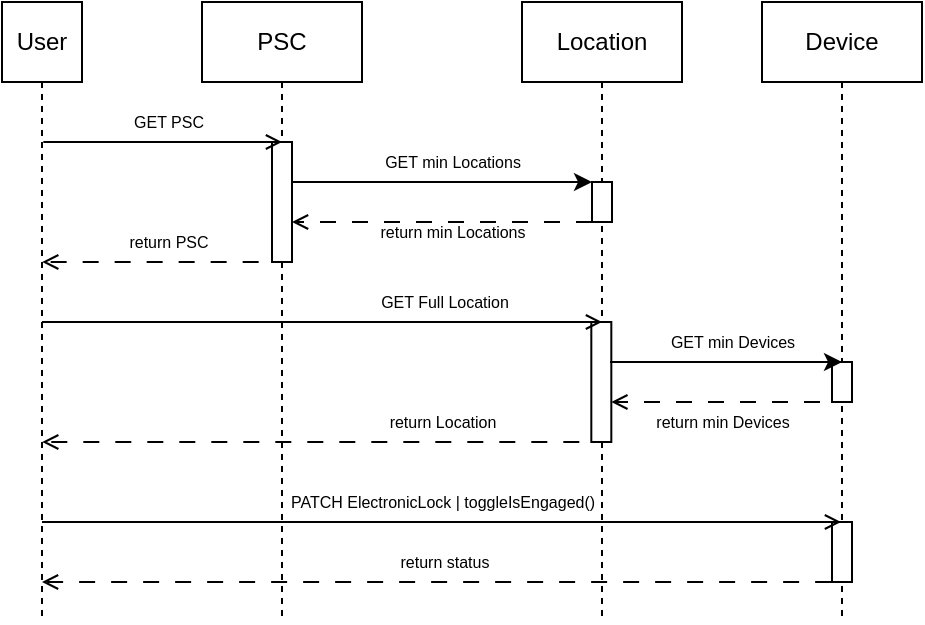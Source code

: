 <mxfile version="24.2.3" type="device">
  <diagram id="veOgcDAYwcQMUDRxtFas" name="Page-1">
    <mxGraphModel dx="982" dy="355" grid="1" gridSize="10" guides="1" tooltips="1" connect="1" arrows="1" fold="1" page="1" pageScale="1" pageWidth="827" pageHeight="1169" math="0" shadow="0">
      <root>
        <mxCell id="0" />
        <mxCell id="1" parent="0" />
        <mxCell id="uFT6ipCB4S1YdqI-UAr_-30" style="edgeStyle=elbowEdgeStyle;rounded=0;orthogonalLoop=1;jettySize=auto;html=1;elbow=vertical;curved=0;dashed=1;endArrow=open;endFill=0;dashPattern=8 8;fontSize=8;" parent="1" edge="1">
          <mxGeometry relative="1" as="geometry">
            <mxPoint x="254.33" y="180" as="sourcePoint" />
            <mxPoint x="130.1" y="180.2" as="targetPoint" />
          </mxGeometry>
        </mxCell>
        <mxCell id="uFT6ipCB4S1YdqI-UAr_-31" value="return PSC" style="edgeLabel;html=1;align=center;verticalAlign=middle;resizable=0;points=[];fontSize=8;" parent="uFT6ipCB4S1YdqI-UAr_-30" vertex="1" connectable="0">
          <mxGeometry x="-0.056" y="-1" relative="1" as="geometry">
            <mxPoint x="-3" y="-9" as="offset" />
          </mxGeometry>
        </mxCell>
        <mxCell id="uFT6ipCB4S1YdqI-UAr_-32" value="PSC" style="shape=umlLifeline;perimeter=lifelinePerimeter;whiteSpace=wrap;html=1;container=0;dropTarget=0;collapsible=0;recursiveResize=0;outlineConnect=0;portConstraint=eastwest;newEdgeStyle={&quot;edgeStyle&quot;:&quot;elbowEdgeStyle&quot;,&quot;elbow&quot;:&quot;vertical&quot;,&quot;curved&quot;:0,&quot;rounded&quot;:0};" parent="1" vertex="1">
          <mxGeometry x="210" y="50" width="80" height="310" as="geometry" />
        </mxCell>
        <mxCell id="uFT6ipCB4S1YdqI-UAr_-34" value="" style="html=1;points=[[0,0,0,0,5],[0,1,0,0,-5],[1,0,0,0,5],[1,1,0,0,-5]];perimeter=orthogonalPerimeter;outlineConnect=0;targetShapes=umlLifeline;portConstraint=eastwest;newEdgeStyle={&quot;curved&quot;:0,&quot;rounded&quot;:0};fontSize=8;" parent="uFT6ipCB4S1YdqI-UAr_-32" vertex="1">
          <mxGeometry x="35" y="70" width="10" height="60" as="geometry" />
        </mxCell>
        <mxCell id="uFT6ipCB4S1YdqI-UAr_-36" value="Location" style="shape=umlLifeline;perimeter=lifelinePerimeter;whiteSpace=wrap;html=1;container=0;dropTarget=0;collapsible=0;recursiveResize=0;outlineConnect=0;portConstraint=eastwest;newEdgeStyle={&quot;edgeStyle&quot;:&quot;elbowEdgeStyle&quot;,&quot;elbow&quot;:&quot;vertical&quot;,&quot;curved&quot;:0,&quot;rounded&quot;:0};" parent="1" vertex="1">
          <mxGeometry x="370" y="50" width="80" height="310" as="geometry" />
        </mxCell>
        <mxCell id="uFT6ipCB4S1YdqI-UAr_-37" value="" style="html=1;points=[[0,0,0,0,5],[0,1,0,0,-5],[1,0,0,0,5],[1,1,0,0,-5]];perimeter=orthogonalPerimeter;outlineConnect=0;targetShapes=umlLifeline;portConstraint=eastwest;newEdgeStyle={&quot;curved&quot;:0,&quot;rounded&quot;:0};fontSize=8;" parent="uFT6ipCB4S1YdqI-UAr_-36" vertex="1">
          <mxGeometry x="34.66" y="160" width="10" height="60" as="geometry" />
        </mxCell>
        <mxCell id="22XJcEMORKsk2JIWvPvU-2" value="" style="html=1;points=[[0,0,0,0,5],[0,1,0,0,-5],[1,0,0,0,5],[1,1,0,0,-5]];perimeter=orthogonalPerimeter;outlineConnect=0;targetShapes=umlLifeline;portConstraint=eastwest;newEdgeStyle={&quot;curved&quot;:0,&quot;rounded&quot;:0};fontSize=8;" parent="uFT6ipCB4S1YdqI-UAr_-36" vertex="1">
          <mxGeometry x="35" y="90" width="10" height="20" as="geometry" />
        </mxCell>
        <mxCell id="uFT6ipCB4S1YdqI-UAr_-40" value="User" style="shape=umlLifeline;perimeter=lifelinePerimeter;whiteSpace=wrap;html=1;container=0;dropTarget=0;collapsible=0;recursiveResize=0;outlineConnect=0;portConstraint=eastwest;newEdgeStyle={&quot;edgeStyle&quot;:&quot;elbowEdgeStyle&quot;,&quot;elbow&quot;:&quot;vertical&quot;,&quot;curved&quot;:0,&quot;rounded&quot;:0};" parent="1" vertex="1">
          <mxGeometry x="120" y="50" width="20" height="310" as="geometry" />
        </mxCell>
        <mxCell id="uFT6ipCB4S1YdqI-UAr_-41" value="Device" style="shape=umlLifeline;perimeter=lifelinePerimeter;whiteSpace=wrap;html=1;container=0;dropTarget=0;collapsible=0;recursiveResize=0;outlineConnect=0;portConstraint=eastwest;newEdgeStyle={&quot;edgeStyle&quot;:&quot;elbowEdgeStyle&quot;,&quot;elbow&quot;:&quot;vertical&quot;,&quot;curved&quot;:0,&quot;rounded&quot;:0};" parent="1" vertex="1">
          <mxGeometry x="490" y="50" width="80" height="310" as="geometry" />
        </mxCell>
        <mxCell id="22XJcEMORKsk2JIWvPvU-8" value="" style="html=1;points=[[0,0,0,0,5],[0,1,0,0,-5],[1,0,0,0,5],[1,1,0,0,-5]];perimeter=orthogonalPerimeter;outlineConnect=0;targetShapes=umlLifeline;portConstraint=eastwest;newEdgeStyle={&quot;curved&quot;:0,&quot;rounded&quot;:0};fontSize=8;" parent="uFT6ipCB4S1YdqI-UAr_-41" vertex="1">
          <mxGeometry x="35" y="180" width="10" height="20" as="geometry" />
        </mxCell>
        <mxCell id="uFT6ipCB4S1YdqI-UAr_-42" value="User" style="whiteSpace=wrap;html=1;" parent="1" vertex="1">
          <mxGeometry x="110" y="50" width="40" height="40" as="geometry" />
        </mxCell>
        <mxCell id="uFT6ipCB4S1YdqI-UAr_-43" style="edgeStyle=elbowEdgeStyle;rounded=0;orthogonalLoop=1;jettySize=auto;html=1;elbow=vertical;curved=0;endArrow=open;endFill=0;fontSize=8;" parent="1" edge="1">
          <mxGeometry relative="1" as="geometry">
            <mxPoint x="130.667" y="120.0" as="sourcePoint" />
            <mxPoint x="250" y="120.0" as="targetPoint" />
          </mxGeometry>
        </mxCell>
        <mxCell id="uFT6ipCB4S1YdqI-UAr_-44" value="GET PSC" style="edgeLabel;html=1;align=center;verticalAlign=middle;resizable=0;points=[];fontSize=8;" parent="uFT6ipCB4S1YdqI-UAr_-43" vertex="1" connectable="0">
          <mxGeometry x="0.046" y="-2" relative="1" as="geometry">
            <mxPoint y="-12" as="offset" />
          </mxGeometry>
        </mxCell>
        <mxCell id="uFT6ipCB4S1YdqI-UAr_-45" value="" style="whiteSpace=wrap;html=1;fontSize=8;" parent="1" vertex="1">
          <mxGeometry x="525" y="310" width="10" height="30" as="geometry" />
        </mxCell>
        <mxCell id="uFT6ipCB4S1YdqI-UAr_-46" style="edgeStyle=elbowEdgeStyle;rounded=0;orthogonalLoop=1;jettySize=auto;html=1;elbow=vertical;curved=0;endArrow=open;endFill=0;fontSize=8;" parent="1" source="uFT6ipCB4S1YdqI-UAr_-40" edge="1">
          <mxGeometry relative="1" as="geometry">
            <mxPoint x="135.587" y="210" as="sourcePoint" />
            <mxPoint x="410" y="210" as="targetPoint" />
          </mxGeometry>
        </mxCell>
        <mxCell id="uFT6ipCB4S1YdqI-UAr_-47" value="GET Full Location" style="edgeLabel;html=1;align=center;verticalAlign=middle;resizable=0;points=[];fontSize=8;" parent="uFT6ipCB4S1YdqI-UAr_-46" vertex="1" connectable="0">
          <mxGeometry x="0.046" y="-2" relative="1" as="geometry">
            <mxPoint x="54" y="-12" as="offset" />
          </mxGeometry>
        </mxCell>
        <mxCell id="uFT6ipCB4S1YdqI-UAr_-48" style="edgeStyle=elbowEdgeStyle;rounded=0;orthogonalLoop=1;jettySize=auto;html=1;elbow=vertical;curved=0;dashed=1;endArrow=open;endFill=0;dashPattern=8 8;fontSize=8;" parent="1" edge="1">
          <mxGeometry relative="1" as="geometry">
            <mxPoint x="414.66" y="270" as="sourcePoint" />
            <mxPoint x="130.1" y="270" as="targetPoint" />
          </mxGeometry>
        </mxCell>
        <mxCell id="uFT6ipCB4S1YdqI-UAr_-49" value="return Location" style="edgeLabel;html=1;align=center;verticalAlign=middle;resizable=0;points=[];fontSize=8;" parent="uFT6ipCB4S1YdqI-UAr_-48" vertex="1" connectable="0">
          <mxGeometry x="-0.056" y="-1" relative="1" as="geometry">
            <mxPoint x="50" y="-9" as="offset" />
          </mxGeometry>
        </mxCell>
        <mxCell id="uFT6ipCB4S1YdqI-UAr_-50" style="edgeStyle=elbowEdgeStyle;rounded=0;orthogonalLoop=1;jettySize=auto;html=1;elbow=vertical;curved=0;endArrow=open;endFill=0;fontSize=8;" parent="1" target="uFT6ipCB4S1YdqI-UAr_-41" edge="1">
          <mxGeometry relative="1" as="geometry">
            <mxPoint x="130" y="310" as="sourcePoint" />
            <mxPoint x="410" y="310" as="targetPoint" />
          </mxGeometry>
        </mxCell>
        <mxCell id="uFT6ipCB4S1YdqI-UAr_-51" value="&lt;font face=&quot;Helvetica&quot;&gt;PATCH ElectronicLock | toggleIsEngaged()&lt;/font&gt;" style="edgeLabel;html=1;align=center;verticalAlign=middle;resizable=0;points=[];fontSize=8;" parent="uFT6ipCB4S1YdqI-UAr_-50" vertex="1" connectable="0">
          <mxGeometry x="0.046" y="-2" relative="1" as="geometry">
            <mxPoint x="-9" y="-12" as="offset" />
          </mxGeometry>
        </mxCell>
        <mxCell id="uFT6ipCB4S1YdqI-UAr_-52" style="edgeStyle=elbowEdgeStyle;rounded=0;orthogonalLoop=1;jettySize=auto;html=1;elbow=vertical;curved=0;dashed=1;endArrow=open;endFill=0;dashPattern=8 8;fontSize=8;" parent="1" target="uFT6ipCB4S1YdqI-UAr_-40" edge="1">
          <mxGeometry relative="1" as="geometry">
            <mxPoint x="524.56" y="340" as="sourcePoint" />
            <mxPoint x="240.0" y="340" as="targetPoint" />
          </mxGeometry>
        </mxCell>
        <mxCell id="uFT6ipCB4S1YdqI-UAr_-53" value="return status" style="edgeLabel;html=1;align=center;verticalAlign=middle;resizable=0;points=[];fontSize=8;" parent="uFT6ipCB4S1YdqI-UAr_-52" vertex="1" connectable="0">
          <mxGeometry x="-0.056" y="-1" relative="1" as="geometry">
            <mxPoint x="-8" y="-9" as="offset" />
          </mxGeometry>
        </mxCell>
        <mxCell id="22XJcEMORKsk2JIWvPvU-3" value="" style="endArrow=classic;html=1;rounded=0;" parent="1" edge="1">
          <mxGeometry width="50" height="50" relative="1" as="geometry">
            <mxPoint x="255" y="140" as="sourcePoint" />
            <mxPoint x="405" y="140" as="targetPoint" />
          </mxGeometry>
        </mxCell>
        <mxCell id="22XJcEMORKsk2JIWvPvU-4" value="GET min Locations" style="text;html=1;align=center;verticalAlign=middle;resizable=0;points=[];autosize=1;strokeColor=none;fillColor=none;fontSize=8;" parent="1" vertex="1">
          <mxGeometry x="290" y="120" width="90" height="20" as="geometry" />
        </mxCell>
        <mxCell id="22XJcEMORKsk2JIWvPvU-5" style="edgeStyle=elbowEdgeStyle;rounded=0;orthogonalLoop=1;jettySize=auto;html=1;elbow=vertical;curved=0;dashed=1;endArrow=open;endFill=0;dashPattern=8 8;fontSize=8;" parent="1" target="uFT6ipCB4S1YdqI-UAr_-34" edge="1">
          <mxGeometry relative="1" as="geometry">
            <mxPoint x="405" y="160" as="sourcePoint" />
            <mxPoint x="280.77" y="160.2" as="targetPoint" />
          </mxGeometry>
        </mxCell>
        <mxCell id="22XJcEMORKsk2JIWvPvU-6" value="return min Locations" style="edgeLabel;html=1;align=center;verticalAlign=middle;resizable=0;points=[];fontSize=8;" parent="22XJcEMORKsk2JIWvPvU-5" vertex="1" connectable="0">
          <mxGeometry x="-0.056" y="-1" relative="1" as="geometry">
            <mxPoint x="1" y="6" as="offset" />
          </mxGeometry>
        </mxCell>
        <mxCell id="22XJcEMORKsk2JIWvPvU-7" value="" style="endArrow=classic;html=1;rounded=0;" parent="1" edge="1">
          <mxGeometry width="50" height="50" relative="1" as="geometry">
            <mxPoint x="414" y="230" as="sourcePoint" />
            <mxPoint x="530" y="230" as="targetPoint" />
          </mxGeometry>
        </mxCell>
        <mxCell id="22XJcEMORKsk2JIWvPvU-9" style="edgeStyle=elbowEdgeStyle;rounded=0;orthogonalLoop=1;jettySize=auto;html=1;elbow=vertical;curved=0;dashed=1;endArrow=open;endFill=0;dashPattern=8 8;fontSize=8;" parent="1" target="uFT6ipCB4S1YdqI-UAr_-37" edge="1">
          <mxGeometry relative="1" as="geometry">
            <mxPoint x="535" y="250" as="sourcePoint" />
            <mxPoint x="420" y="250" as="targetPoint" />
          </mxGeometry>
        </mxCell>
        <mxCell id="22XJcEMORKsk2JIWvPvU-10" value="return min Devices" style="edgeLabel;html=1;align=center;verticalAlign=middle;resizable=0;points=[];fontSize=8;" parent="22XJcEMORKsk2JIWvPvU-9" vertex="1" connectable="0">
          <mxGeometry x="-0.056" y="-1" relative="1" as="geometry">
            <mxPoint x="-8" y="11" as="offset" />
          </mxGeometry>
        </mxCell>
        <mxCell id="22XJcEMORKsk2JIWvPvU-11" value="GET min Devices" style="text;html=1;align=center;verticalAlign=middle;resizable=0;points=[];autosize=1;strokeColor=none;fillColor=none;fontSize=8;" parent="1" vertex="1">
          <mxGeometry x="430" y="210" width="90" height="20" as="geometry" />
        </mxCell>
      </root>
    </mxGraphModel>
  </diagram>
</mxfile>
